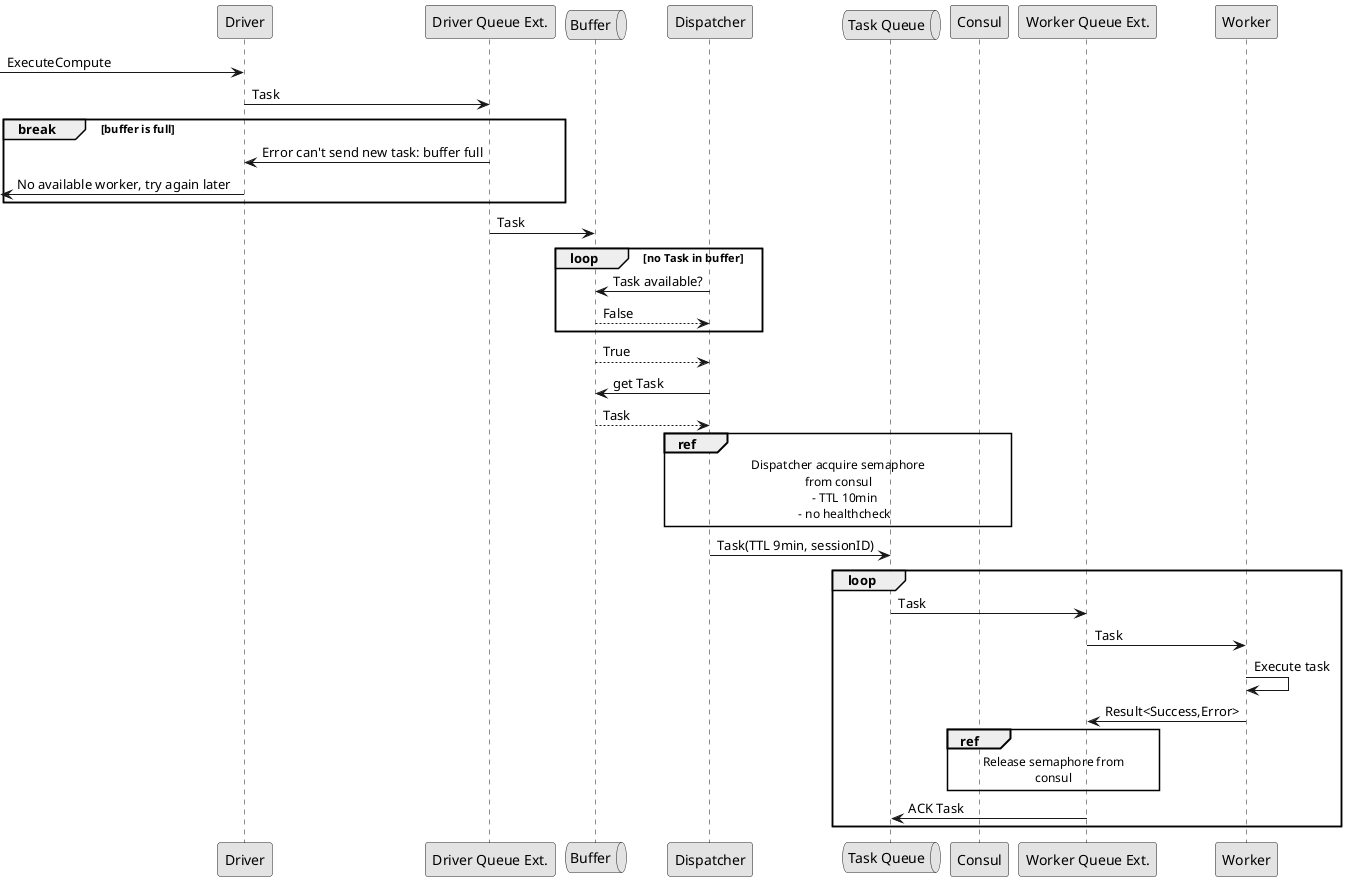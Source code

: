 @startuml
skinparam Monochrome true
skinparam Shadowing false

participant "Driver" as drv
participant "Driver Queue Ext." as dext
queue "Buffer" as buf
participant "Dispatcher" as dsp
queue "Task Queue" as que
participant "Consul" as cons
participant "Worker Queue Ext." as wext
participant "Worker" as wrk

->drv: ExecuteCompute
drv->dext: Task
break buffer is full
drv<-dext: Error can't send new task: buffer full
<-drv: No available worker, try again later
end
dext->buf: Task
loop no Task in buffer
buf<-dsp: Task available?
buf-->dsp: False
end
buf-->dsp: True
buf<-dsp: get Task
buf-->dsp: Task
ref over dsp, cons
Dispatcher acquire semaphore
from consul
    - TTL 10min
    - no healthcheck
end ref
dsp->que: Task(TTL 9min, sessionID)
loop
    que->wext: Task
    wext->wrk: Task
    wrk->wrk: Execute task
    wrk->wext: Result<Success,Error>
    ref over wext,cons
        Release semaphore from
        consul
    end ref
    que<-wext: ACK Task
end
@enduml